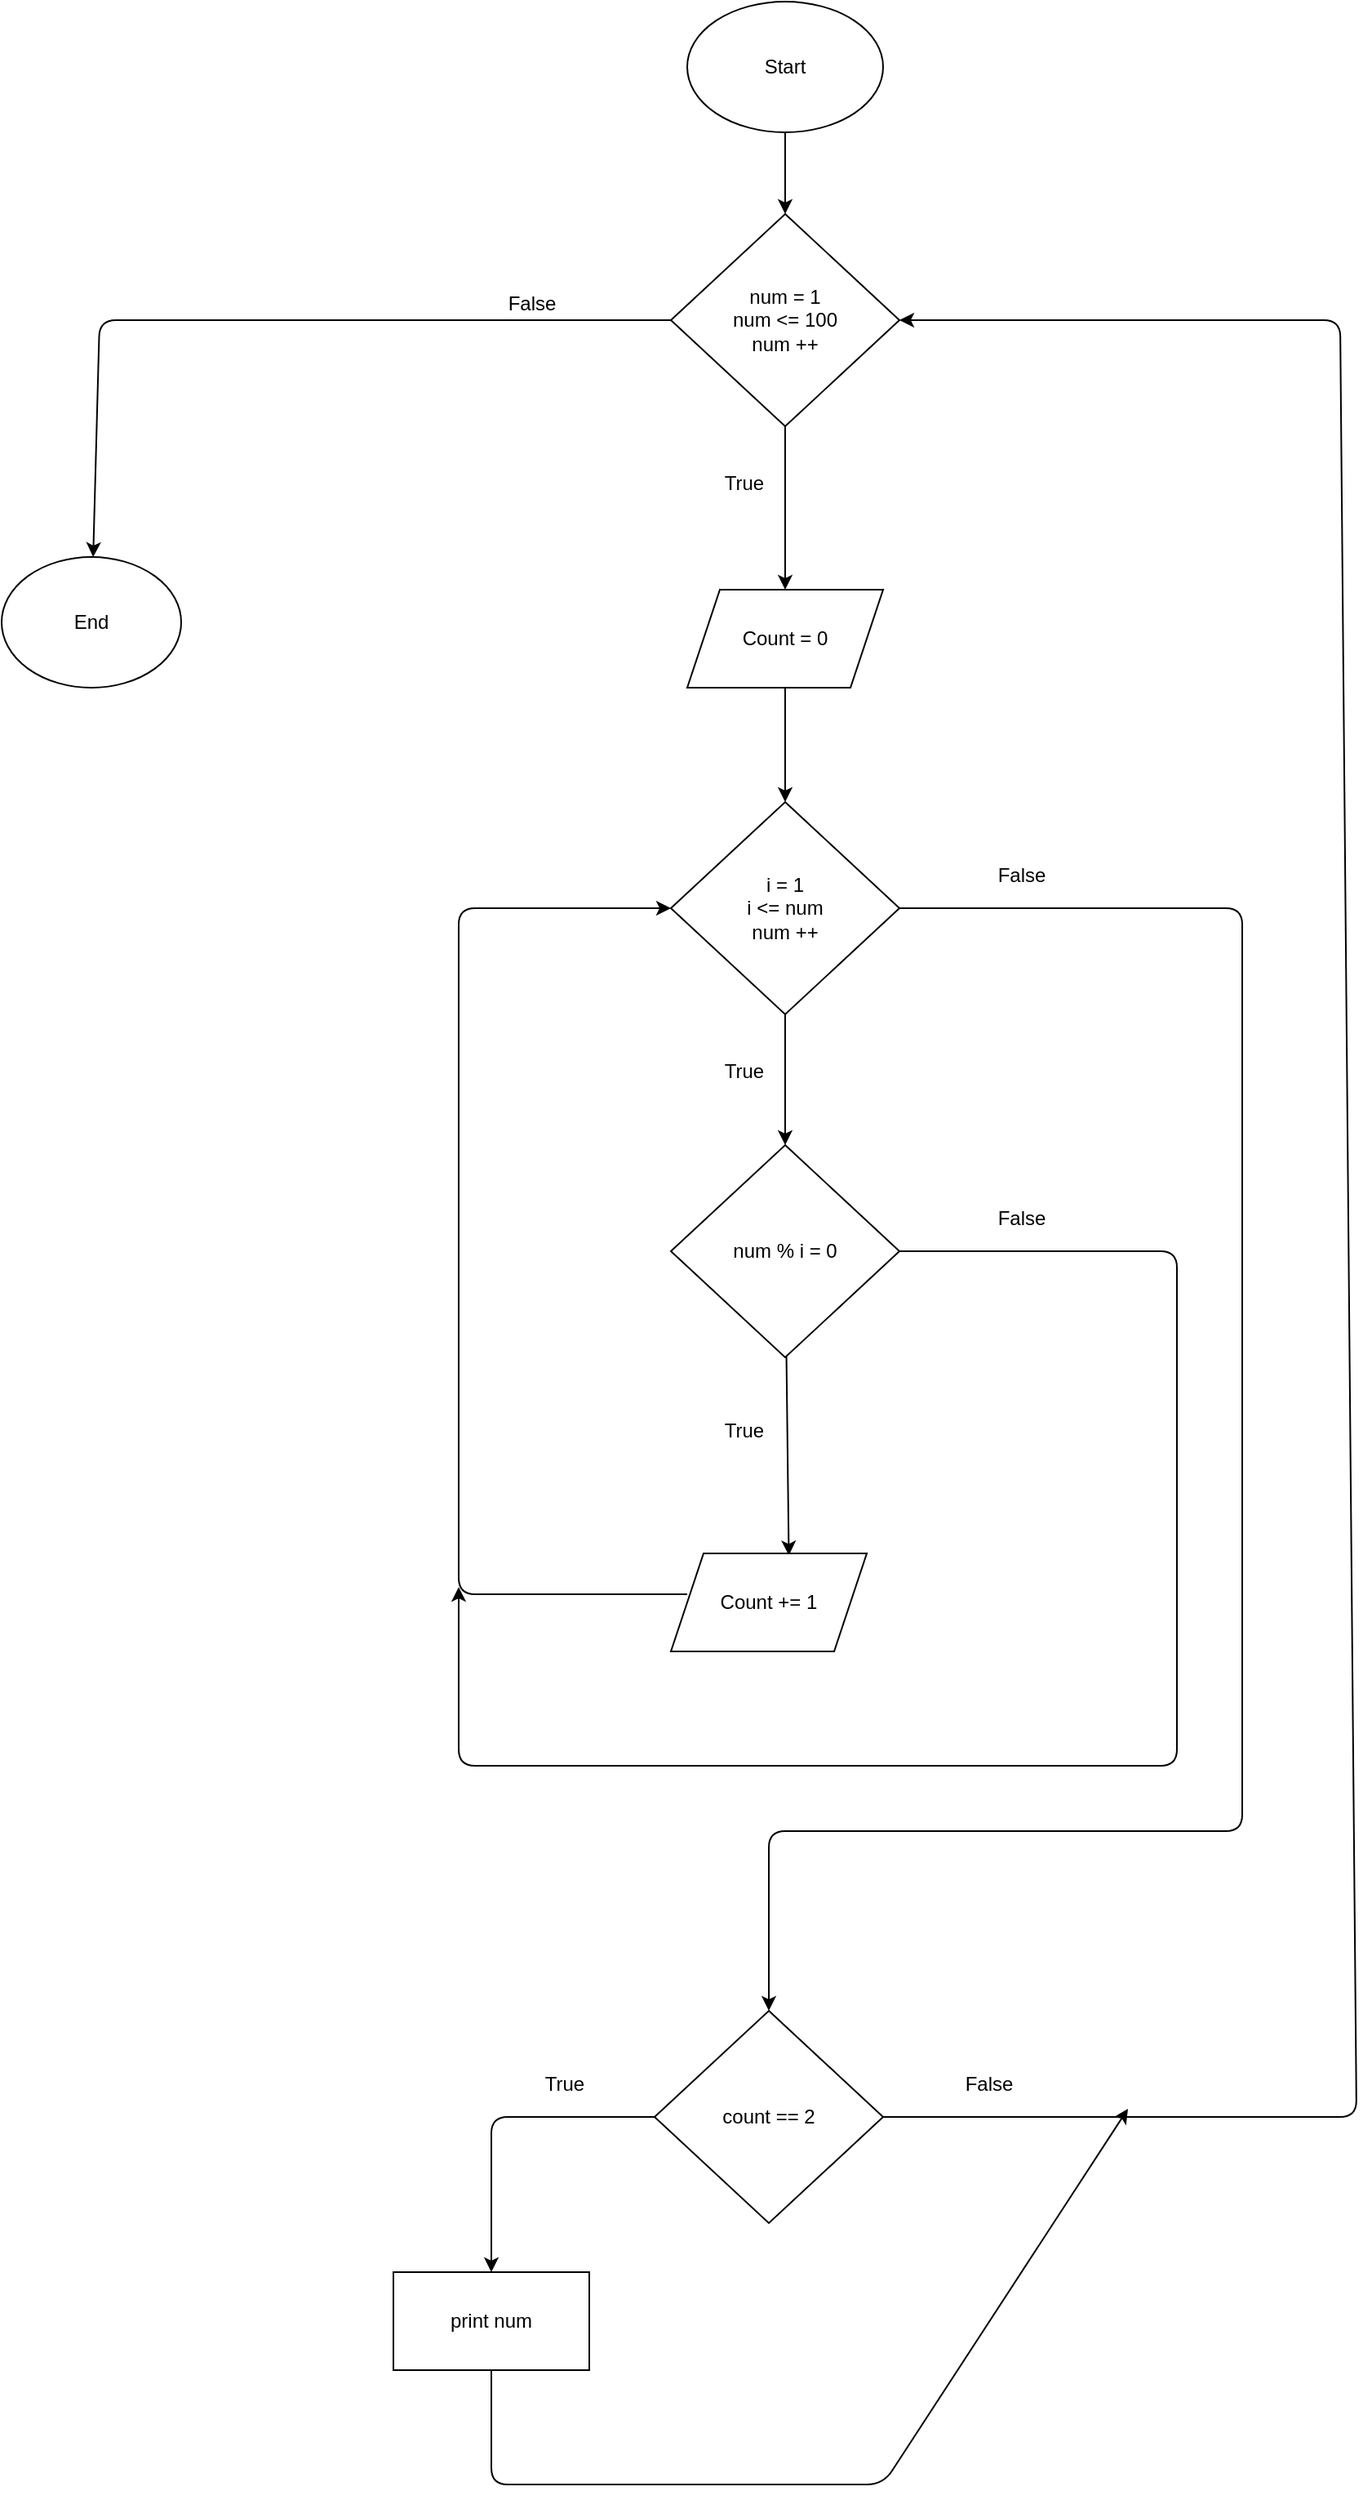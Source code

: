 <mxfile>
    <diagram id="i4x7eymJt-5I-YFykCmk" name="Page-1">
        <mxGraphModel dx="699" dy="611" grid="1" gridSize="10" guides="1" tooltips="1" connect="1" arrows="1" fold="1" page="1" pageScale="1" pageWidth="2000" pageHeight="3600" math="0" shadow="0">
            <root>
                <mxCell id="0"/>
                <mxCell id="1" parent="0"/>
                <mxCell id="9" value="" style="edgeStyle=none;html=1;" parent="1" target="6" edge="1">
                    <mxGeometry relative="1" as="geometry">
                        <mxPoint x="580" y="460" as="sourcePoint"/>
                    </mxGeometry>
                </mxCell>
                <mxCell id="3" value="True" style="text;html=1;strokeColor=none;fillColor=none;align=center;verticalAlign=middle;whiteSpace=wrap;rounded=0;" parent="1" vertex="1">
                    <mxGeometry x="530" y="320" width="50" height="30" as="geometry"/>
                </mxCell>
                <mxCell id="7" value="" style="edgeStyle=none;html=1;" parent="1" source="4" target="5" edge="1">
                    <mxGeometry relative="1" as="geometry"/>
                </mxCell>
                <mxCell id="4" value="Start" style="ellipse;whiteSpace=wrap;html=1;" parent="1" vertex="1">
                    <mxGeometry x="520" y="40" width="120" height="80" as="geometry"/>
                </mxCell>
                <mxCell id="8" value="" style="edgeStyle=none;html=1;" parent="1" source="5" edge="1">
                    <mxGeometry relative="1" as="geometry">
                        <mxPoint x="580" y="400" as="targetPoint"/>
                    </mxGeometry>
                </mxCell>
                <mxCell id="28" value="" style="edgeStyle=none;html=1;" parent="1" source="5" target="27" edge="1">
                    <mxGeometry relative="1" as="geometry">
                        <Array as="points">
                            <mxPoint x="160" y="235"/>
                        </Array>
                    </mxGeometry>
                </mxCell>
                <mxCell id="5" value="num = 1&lt;br&gt;num &amp;lt;= 100&lt;br&gt;num ++" style="rhombus;whiteSpace=wrap;html=1;" parent="1" vertex="1">
                    <mxGeometry x="510" y="170" width="140" height="130" as="geometry"/>
                </mxCell>
                <mxCell id="14" value="" style="edgeStyle=none;html=1;" parent="1" source="6" target="13" edge="1">
                    <mxGeometry relative="1" as="geometry"/>
                </mxCell>
                <mxCell id="34" style="edgeStyle=none;html=1;exitX=1;exitY=0.5;exitDx=0;exitDy=0;entryX=0.5;entryY=0;entryDx=0;entryDy=0;" parent="1" source="6" target="19" edge="1">
                    <mxGeometry relative="1" as="geometry">
                        <Array as="points">
                            <mxPoint x="860" y="595"/>
                            <mxPoint x="860" y="760"/>
                            <mxPoint x="860" y="1160"/>
                            <mxPoint x="570" y="1160"/>
                        </Array>
                    </mxGeometry>
                </mxCell>
                <mxCell id="6" value="i = 1&lt;br&gt;i &amp;lt;= num&lt;br&gt;num ++" style="rhombus;whiteSpace=wrap;html=1;" parent="1" vertex="1">
                    <mxGeometry x="510" y="530" width="140" height="130" as="geometry"/>
                </mxCell>
                <mxCell id="16" value="" style="edgeStyle=none;html=1;entryX=0.602;entryY=0.02;entryDx=0;entryDy=0;entryPerimeter=0;" parent="1" source="13" target="37" edge="1">
                    <mxGeometry relative="1" as="geometry">
                        <mxPoint x="580" y="985" as="targetPoint"/>
                    </mxGeometry>
                </mxCell>
                <mxCell id="32" style="edgeStyle=none;html=1;" parent="1" source="13" edge="1">
                    <mxGeometry relative="1" as="geometry">
                        <mxPoint x="380" y="1010.571" as="targetPoint"/>
                        <Array as="points">
                            <mxPoint x="820" y="805"/>
                            <mxPoint x="820" y="1120"/>
                            <mxPoint x="380" y="1120"/>
                        </Array>
                    </mxGeometry>
                </mxCell>
                <mxCell id="13" value="num % i = 0" style="rhombus;whiteSpace=wrap;html=1;" parent="1" vertex="1">
                    <mxGeometry x="510" y="740" width="140" height="130" as="geometry"/>
                </mxCell>
                <mxCell id="17" style="edgeStyle=none;html=1;exitX=0;exitY=0.5;exitDx=0;exitDy=0;entryX=0;entryY=0.5;entryDx=0;entryDy=0;" parent="1" target="6" edge="1">
                    <mxGeometry relative="1" as="geometry">
                        <Array as="points">
                            <mxPoint x="380" y="1015"/>
                            <mxPoint x="380" y="595"/>
                        </Array>
                        <mxPoint x="520" y="1015" as="sourcePoint"/>
                    </mxGeometry>
                </mxCell>
                <mxCell id="21" value="" style="edgeStyle=none;html=1;" parent="1" source="19" target="20" edge="1">
                    <mxGeometry relative="1" as="geometry">
                        <Array as="points">
                            <mxPoint x="400" y="1335"/>
                        </Array>
                    </mxGeometry>
                </mxCell>
                <mxCell id="24" style="edgeStyle=none;html=1;exitX=1;exitY=0.5;exitDx=0;exitDy=0;entryX=1;entryY=0.5;entryDx=0;entryDy=0;" parent="1" source="19" target="5" edge="1">
                    <mxGeometry relative="1" as="geometry">
                        <Array as="points">
                            <mxPoint x="930" y="1335"/>
                            <mxPoint x="920" y="235"/>
                        </Array>
                    </mxGeometry>
                </mxCell>
                <mxCell id="19" value="count == 2" style="rhombus;whiteSpace=wrap;html=1;" parent="1" vertex="1">
                    <mxGeometry x="500" y="1270" width="140" height="130" as="geometry"/>
                </mxCell>
                <mxCell id="23" style="edgeStyle=none;html=1;exitX=0.5;exitY=1;exitDx=0;exitDy=0;" parent="1" source="20" edge="1">
                    <mxGeometry relative="1" as="geometry">
                        <mxPoint x="790" y="1330" as="targetPoint"/>
                        <Array as="points">
                            <mxPoint x="400" y="1560"/>
                            <mxPoint x="640" y="1560"/>
                        </Array>
                    </mxGeometry>
                </mxCell>
                <mxCell id="20" value="print num" style="whiteSpace=wrap;html=1;" parent="1" vertex="1">
                    <mxGeometry x="340" y="1430" width="120" height="60" as="geometry"/>
                </mxCell>
                <mxCell id="22" value="True" style="text;html=1;strokeColor=none;fillColor=none;align=center;verticalAlign=middle;whiteSpace=wrap;rounded=0;" parent="1" vertex="1">
                    <mxGeometry x="420" y="1300" width="50" height="30" as="geometry"/>
                </mxCell>
                <mxCell id="25" value="False" style="text;html=1;strokeColor=none;fillColor=none;align=center;verticalAlign=middle;whiteSpace=wrap;rounded=0;" parent="1" vertex="1">
                    <mxGeometry x="680" y="1300" width="50" height="30" as="geometry"/>
                </mxCell>
                <mxCell id="27" value="End" style="ellipse;whiteSpace=wrap;html=1;" parent="1" vertex="1">
                    <mxGeometry x="100" y="380" width="110" height="80" as="geometry"/>
                </mxCell>
                <mxCell id="29" value="False" style="text;html=1;strokeColor=none;fillColor=none;align=center;verticalAlign=middle;whiteSpace=wrap;rounded=0;" parent="1" vertex="1">
                    <mxGeometry x="400" y="210" width="50" height="30" as="geometry"/>
                </mxCell>
                <mxCell id="30" value="True" style="text;html=1;strokeColor=none;fillColor=none;align=center;verticalAlign=middle;whiteSpace=wrap;rounded=0;" parent="1" vertex="1">
                    <mxGeometry x="530" y="680" width="50" height="30" as="geometry"/>
                </mxCell>
                <mxCell id="31" value="True" style="text;html=1;strokeColor=none;fillColor=none;align=center;verticalAlign=middle;whiteSpace=wrap;rounded=0;" parent="1" vertex="1">
                    <mxGeometry x="530" y="900" width="50" height="30" as="geometry"/>
                </mxCell>
                <mxCell id="33" value="False" style="text;html=1;strokeColor=none;fillColor=none;align=center;verticalAlign=middle;whiteSpace=wrap;rounded=0;" parent="1" vertex="1">
                    <mxGeometry x="700" y="770" width="50" height="30" as="geometry"/>
                </mxCell>
                <mxCell id="35" value="False" style="text;html=1;strokeColor=none;fillColor=none;align=center;verticalAlign=middle;whiteSpace=wrap;rounded=0;" parent="1" vertex="1">
                    <mxGeometry x="700" y="560" width="50" height="30" as="geometry"/>
                </mxCell>
                <mxCell id="36" value="Count = 0" style="shape=parallelogram;perimeter=parallelogramPerimeter;whiteSpace=wrap;html=1;fixedSize=1;" vertex="1" parent="1">
                    <mxGeometry x="520" y="400" width="120" height="60" as="geometry"/>
                </mxCell>
                <mxCell id="37" value="Count += 1" style="shape=parallelogram;perimeter=parallelogramPerimeter;whiteSpace=wrap;html=1;fixedSize=1;" vertex="1" parent="1">
                    <mxGeometry x="510" y="990" width="120" height="60" as="geometry"/>
                </mxCell>
            </root>
        </mxGraphModel>
    </diagram>
</mxfile>